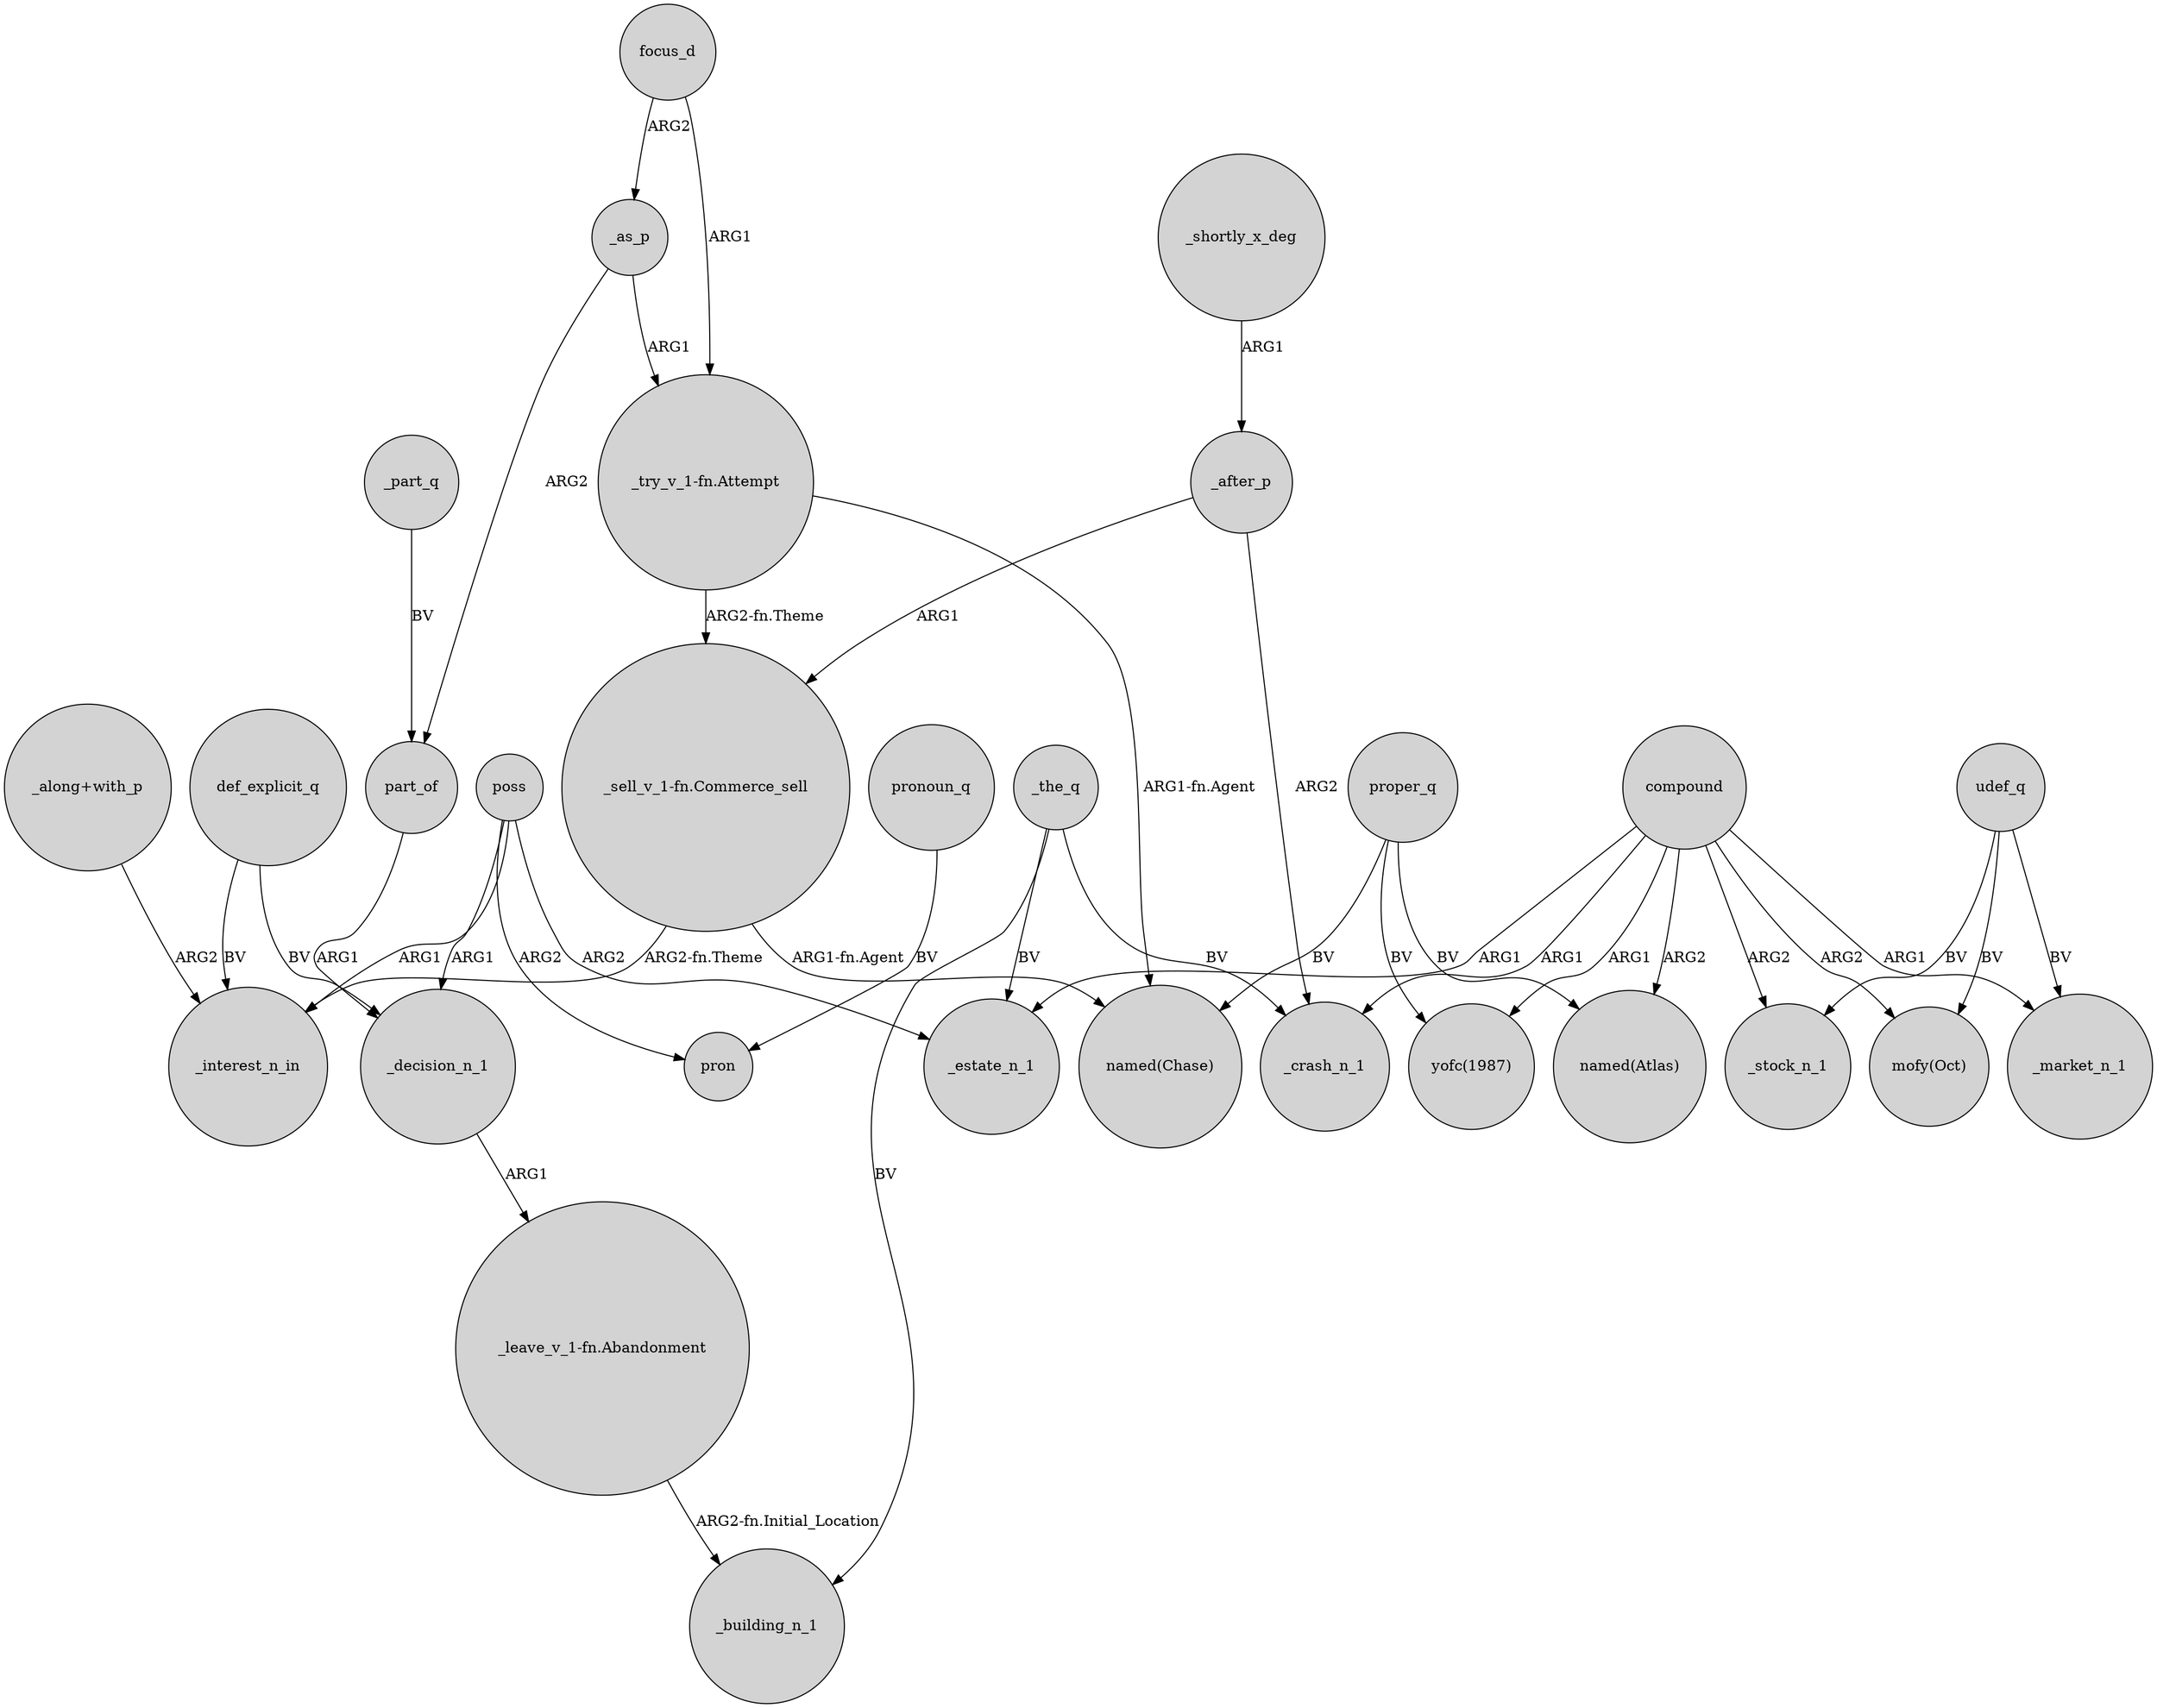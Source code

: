 digraph {
	node [shape=circle style=filled]
	"_along+with_p" -> _interest_n_in [label=ARG2]
	poss -> _estate_n_1 [label=ARG2]
	_the_q -> _estate_n_1 [label=BV]
	poss -> pron [label=ARG2]
	_as_p -> part_of [label=ARG2]
	def_explicit_q -> _interest_n_in [label=BV]
	_after_p -> _crash_n_1 [label=ARG2]
	udef_q -> "mofy(Oct)" [label=BV]
	proper_q -> "named(Atlas)" [label=BV]
	focus_d -> _as_p [label=ARG2]
	proper_q -> "named(Chase)" [label=BV]
	compound -> _crash_n_1 [label=ARG1]
	_decision_n_1 -> "_leave_v_1-fn.Abandonment" [label=ARG1]
	udef_q -> _market_n_1 [label=BV]
	part_of -> _decision_n_1 [label=ARG1]
	"_sell_v_1-fn.Commerce_sell" -> _interest_n_in [label="ARG2-fn.Theme"]
	_as_p -> "_try_v_1-fn.Attempt" [label=ARG1]
	_part_q -> part_of [label=BV]
	compound -> _stock_n_1 [label=ARG2]
	pronoun_q -> pron [label=BV]
	_the_q -> _building_n_1 [label=BV]
	udef_q -> _stock_n_1 [label=BV]
	poss -> _decision_n_1 [label=ARG1]
	def_explicit_q -> _decision_n_1 [label=BV]
	compound -> "named(Atlas)" [label=ARG2]
	_after_p -> "_sell_v_1-fn.Commerce_sell" [label=ARG1]
	proper_q -> "yofc(1987)" [label=BV]
	"_try_v_1-fn.Attempt" -> "named(Chase)" [label="ARG1-fn.Agent"]
	compound -> "yofc(1987)" [label=ARG1]
	compound -> "mofy(Oct)" [label=ARG2]
	"_try_v_1-fn.Attempt" -> "_sell_v_1-fn.Commerce_sell" [label="ARG2-fn.Theme"]
	focus_d -> "_try_v_1-fn.Attempt" [label=ARG1]
	"_sell_v_1-fn.Commerce_sell" -> "named(Chase)" [label="ARG1-fn.Agent"]
	compound -> _market_n_1 [label=ARG1]
	poss -> _interest_n_in [label=ARG1]
	_the_q -> _crash_n_1 [label=BV]
	_shortly_x_deg -> _after_p [label=ARG1]
	"_leave_v_1-fn.Abandonment" -> _building_n_1 [label="ARG2-fn.Initial_Location"]
	compound -> _estate_n_1 [label=ARG1]
}
